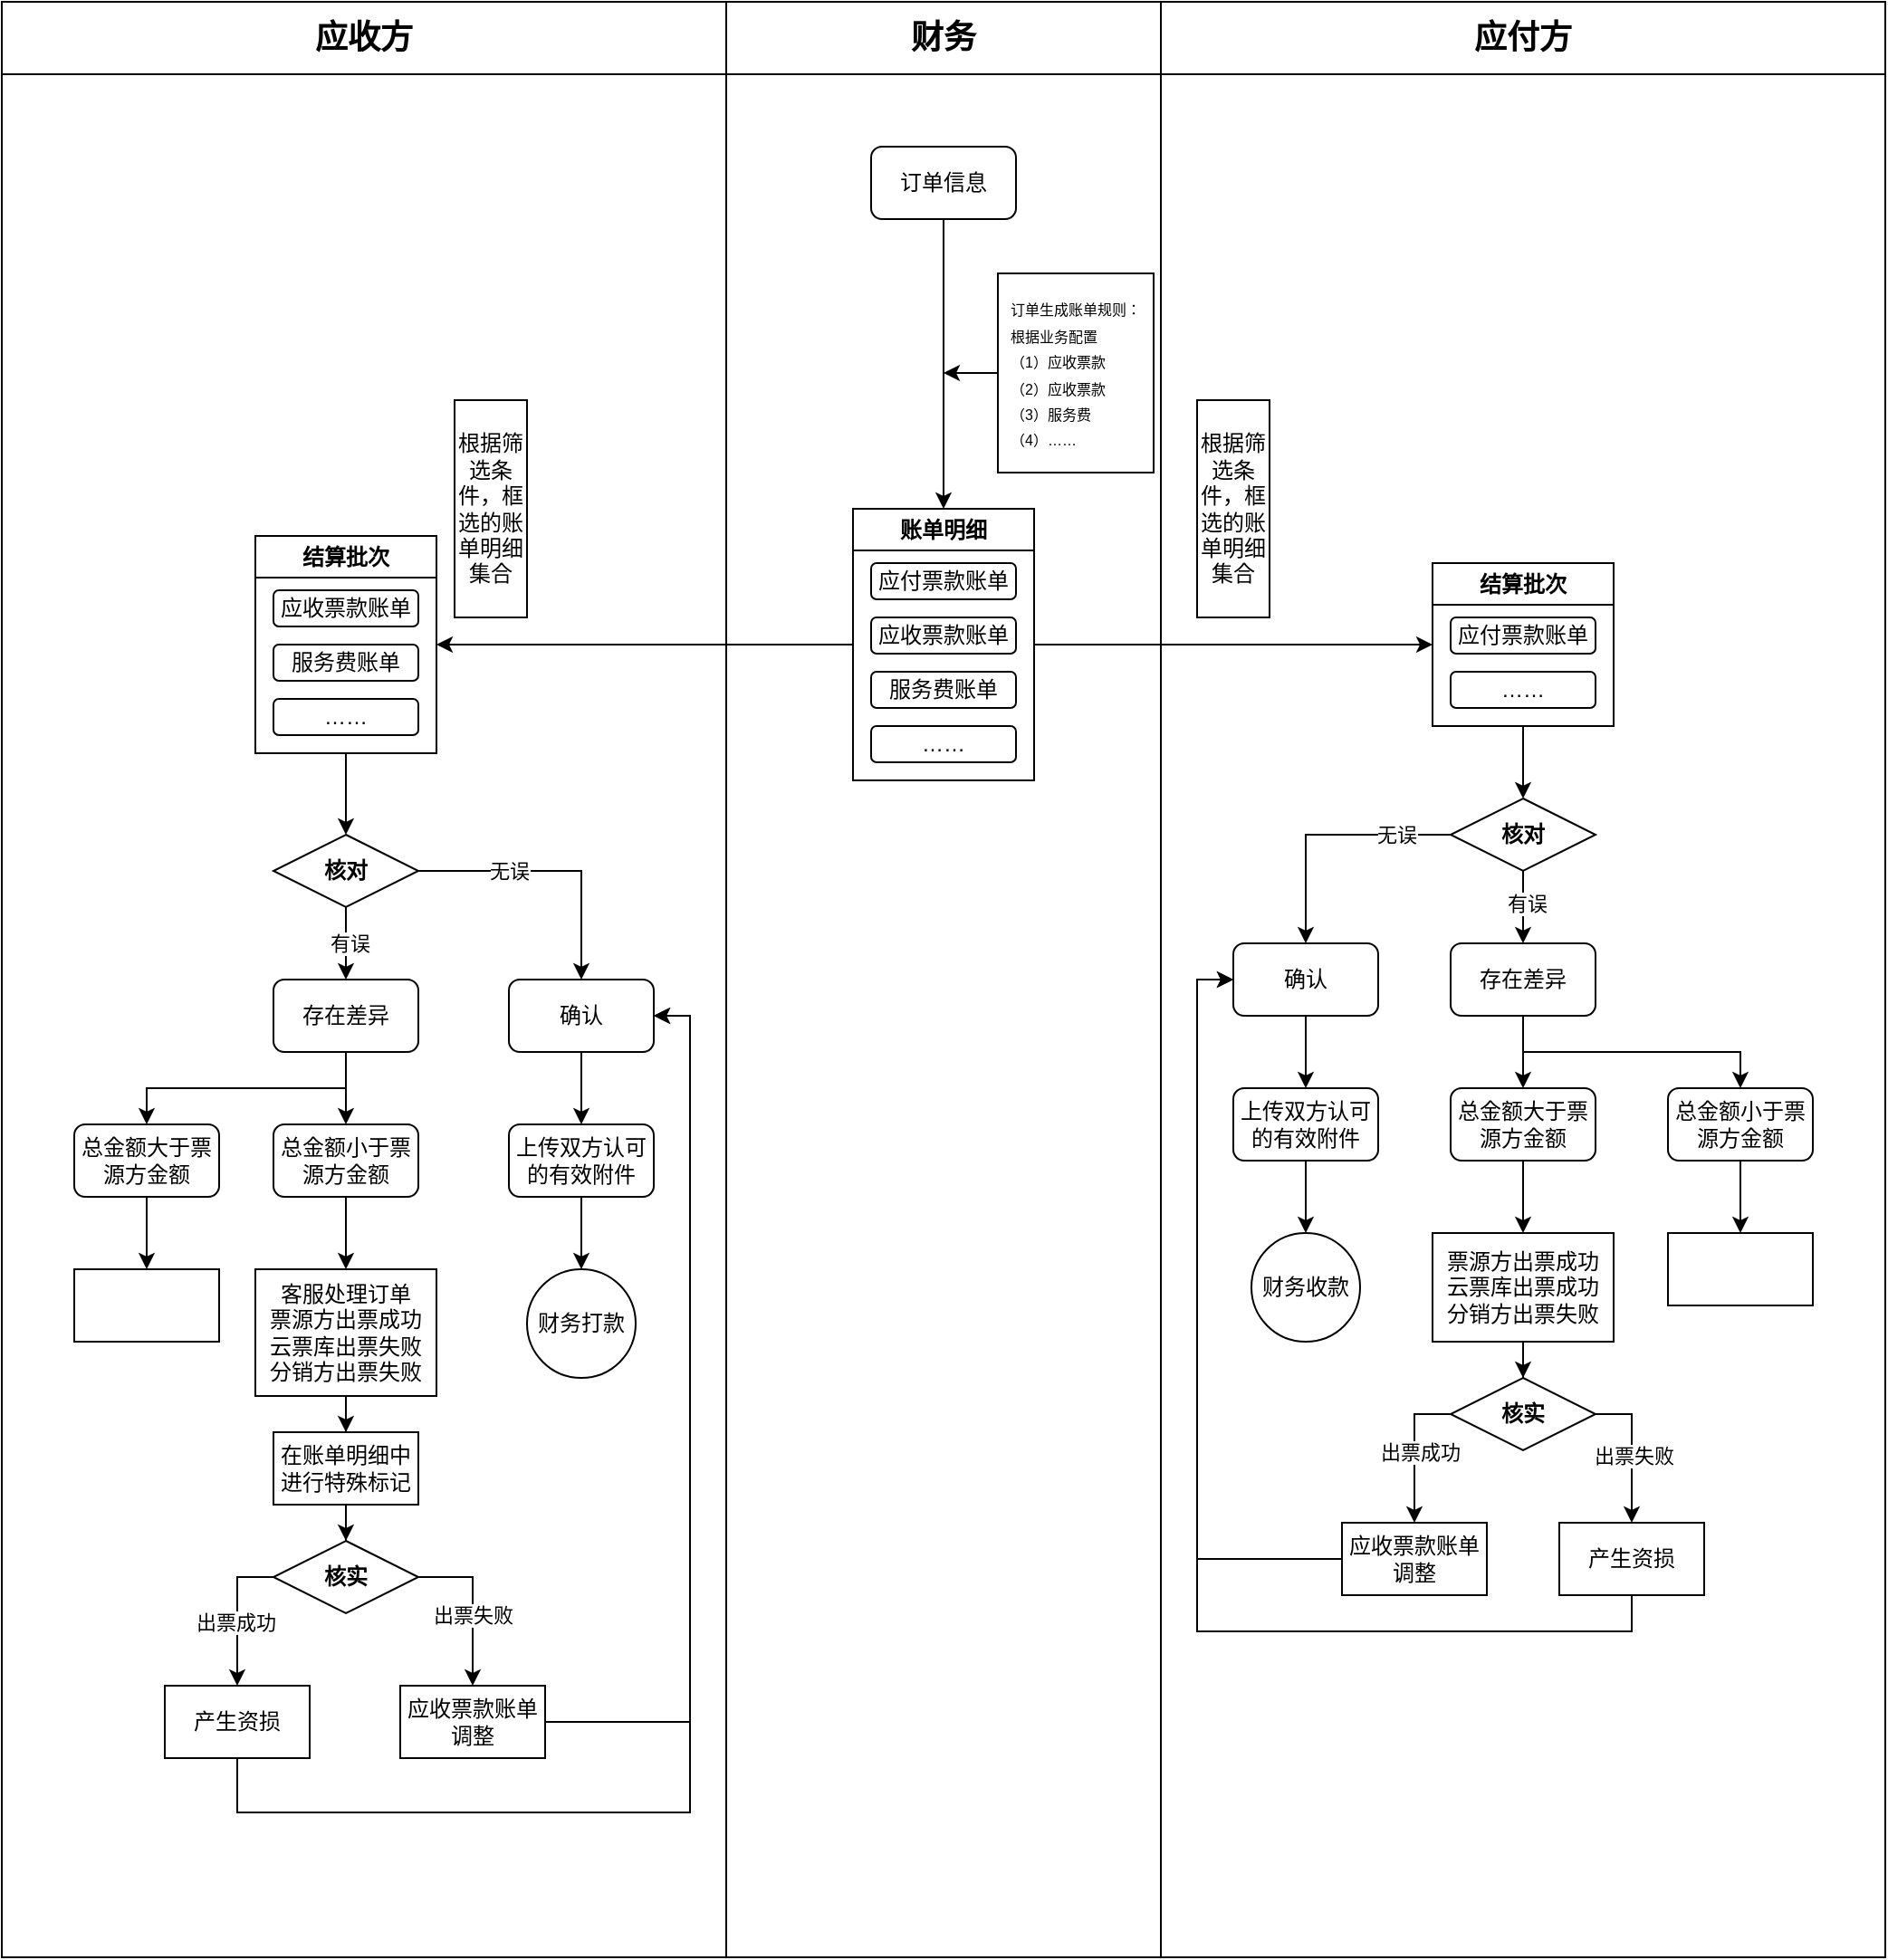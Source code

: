 <mxfile version="26.2.10">
  <diagram name="第 1 页" id="nH9Qb6eL47Q7_xetTgdc">
    <mxGraphModel dx="2247" dy="1929" grid="1" gridSize="10" guides="1" tooltips="1" connect="1" arrows="1" fold="1" page="1" pageScale="1" pageWidth="827" pageHeight="1169" math="0" shadow="0">
      <root>
        <mxCell id="0" />
        <mxCell id="1" parent="0" />
        <mxCell id="wiICf1U_tyPMDzb99P_6-5" value="&lt;font style=&quot;font-size: 18px;&quot;&gt;应收方&lt;/font&gt;" style="swimlane;whiteSpace=wrap;html=1;startSize=40;" parent="1" vertex="1">
          <mxGeometry x="-120" y="-40" width="400" height="1080" as="geometry" />
        </mxCell>
        <mxCell id="-P7vnS4vUtswm3thDRi9-10" value="" style="edgeStyle=orthogonalEdgeStyle;rounded=0;orthogonalLoop=1;jettySize=auto;html=1;" parent="wiICf1U_tyPMDzb99P_6-5" source="wiICf1U_tyPMDzb99P_6-38" target="-P7vnS4vUtswm3thDRi9-9" edge="1">
          <mxGeometry relative="1" as="geometry" />
        </mxCell>
        <mxCell id="wiICf1U_tyPMDzb99P_6-38" value="结算批次" style="swimlane;whiteSpace=wrap;html=1;" parent="wiICf1U_tyPMDzb99P_6-5" vertex="1">
          <mxGeometry x="140" y="295" width="100" height="120" as="geometry">
            <mxRectangle x="140" y="295" width="100" height="30" as="alternateBounds" />
          </mxGeometry>
        </mxCell>
        <mxCell id="wiICf1U_tyPMDzb99P_6-39" value="服务费账单" style="rounded=1;whiteSpace=wrap;html=1;" parent="wiICf1U_tyPMDzb99P_6-38" vertex="1">
          <mxGeometry x="10" y="60" width="80" height="20" as="geometry" />
        </mxCell>
        <mxCell id="wiICf1U_tyPMDzb99P_6-40" value="应收票款账单" style="rounded=1;whiteSpace=wrap;html=1;" parent="wiICf1U_tyPMDzb99P_6-38" vertex="1">
          <mxGeometry x="10" y="30" width="80" height="20" as="geometry" />
        </mxCell>
        <mxCell id="wiICf1U_tyPMDzb99P_6-41" value="……" style="rounded=1;whiteSpace=wrap;html=1;" parent="wiICf1U_tyPMDzb99P_6-38" vertex="1">
          <mxGeometry x="10" y="90" width="80" height="20" as="geometry" />
        </mxCell>
        <mxCell id="-P7vnS4vUtswm3thDRi9-8" value="根据筛选条件，框选的账单明细集合" style="rounded=0;whiteSpace=wrap;html=1;" parent="wiICf1U_tyPMDzb99P_6-5" vertex="1">
          <mxGeometry x="250" y="220" width="40" height="120" as="geometry" />
        </mxCell>
        <mxCell id="-P7vnS4vUtswm3thDRi9-17" style="edgeStyle=orthogonalEdgeStyle;rounded=0;orthogonalLoop=1;jettySize=auto;html=1;" parent="wiICf1U_tyPMDzb99P_6-5" source="-P7vnS4vUtswm3thDRi9-9" target="-P7vnS4vUtswm3thDRi9-14" edge="1">
          <mxGeometry relative="1" as="geometry" />
        </mxCell>
        <mxCell id="-P7vnS4vUtswm3thDRi9-18" value="有误" style="edgeLabel;html=1;align=center;verticalAlign=middle;resizable=0;points=[];" parent="-P7vnS4vUtswm3thDRi9-17" vertex="1" connectable="0">
          <mxGeometry x="-0.007" y="2" relative="1" as="geometry">
            <mxPoint as="offset" />
          </mxGeometry>
        </mxCell>
        <mxCell id="-P7vnS4vUtswm3thDRi9-20" style="edgeStyle=orthogonalEdgeStyle;rounded=0;orthogonalLoop=1;jettySize=auto;html=1;entryX=0.5;entryY=0;entryDx=0;entryDy=0;" parent="wiICf1U_tyPMDzb99P_6-5" source="-P7vnS4vUtswm3thDRi9-9" target="-P7vnS4vUtswm3thDRi9-19" edge="1">
          <mxGeometry relative="1" as="geometry" />
        </mxCell>
        <mxCell id="-P7vnS4vUtswm3thDRi9-21" value="无误" style="edgeLabel;html=1;align=center;verticalAlign=middle;resizable=0;points=[];" parent="-P7vnS4vUtswm3thDRi9-20" vertex="1" connectable="0">
          <mxGeometry x="0.016" relative="1" as="geometry">
            <mxPoint x="-26" as="offset" />
          </mxGeometry>
        </mxCell>
        <mxCell id="-P7vnS4vUtswm3thDRi9-9" value="核对" style="rhombus;whiteSpace=wrap;html=1;fontStyle=1;startSize=23;" parent="wiICf1U_tyPMDzb99P_6-5" vertex="1">
          <mxGeometry x="150" y="460" width="80" height="40" as="geometry" />
        </mxCell>
        <mxCell id="-P7vnS4vUtswm3thDRi9-16" style="edgeStyle=orthogonalEdgeStyle;rounded=0;orthogonalLoop=1;jettySize=auto;html=1;entryX=0.5;entryY=0;entryDx=0;entryDy=0;" parent="wiICf1U_tyPMDzb99P_6-5" source="-P7vnS4vUtswm3thDRi9-14" target="-P7vnS4vUtswm3thDRi9-15" edge="1">
          <mxGeometry relative="1" as="geometry" />
        </mxCell>
        <mxCell id="-P7vnS4vUtswm3thDRi9-41" style="edgeStyle=orthogonalEdgeStyle;rounded=0;orthogonalLoop=1;jettySize=auto;html=1;exitX=0.5;exitY=1;exitDx=0;exitDy=0;" parent="wiICf1U_tyPMDzb99P_6-5" source="-P7vnS4vUtswm3thDRi9-14" target="-P7vnS4vUtswm3thDRi9-32" edge="1">
          <mxGeometry relative="1" as="geometry" />
        </mxCell>
        <mxCell id="-P7vnS4vUtswm3thDRi9-14" value="存在差异" style="rounded=1;whiteSpace=wrap;html=1;" parent="wiICf1U_tyPMDzb99P_6-5" vertex="1">
          <mxGeometry x="150" y="540" width="80" height="40" as="geometry" />
        </mxCell>
        <mxCell id="-P7vnS4vUtswm3thDRi9-26" value="" style="edgeStyle=orthogonalEdgeStyle;rounded=0;orthogonalLoop=1;jettySize=auto;html=1;entryX=0.5;entryY=0;entryDx=0;entryDy=0;" parent="wiICf1U_tyPMDzb99P_6-5" source="-P7vnS4vUtswm3thDRi9-15" target="-P7vnS4vUtswm3thDRi9-31" edge="1">
          <mxGeometry relative="1" as="geometry">
            <mxPoint x="120.029" y="700" as="targetPoint" />
          </mxGeometry>
        </mxCell>
        <mxCell id="-P7vnS4vUtswm3thDRi9-15" value="总金额小于票源方金额" style="rounded=1;whiteSpace=wrap;html=1;" parent="wiICf1U_tyPMDzb99P_6-5" vertex="1">
          <mxGeometry x="150" y="620" width="80" height="40" as="geometry" />
        </mxCell>
        <mxCell id="-P7vnS4vUtswm3thDRi9-24" style="edgeStyle=orthogonalEdgeStyle;rounded=0;orthogonalLoop=1;jettySize=auto;html=1;" parent="wiICf1U_tyPMDzb99P_6-5" source="-P7vnS4vUtswm3thDRi9-19" target="-P7vnS4vUtswm3thDRi9-23" edge="1">
          <mxGeometry relative="1" as="geometry" />
        </mxCell>
        <mxCell id="-P7vnS4vUtswm3thDRi9-19" value="确认" style="rounded=1;whiteSpace=wrap;html=1;" parent="wiICf1U_tyPMDzb99P_6-5" vertex="1">
          <mxGeometry x="280" y="540" width="80" height="40" as="geometry" />
        </mxCell>
        <mxCell id="-P7vnS4vUtswm3thDRi9-43" value="" style="edgeStyle=orthogonalEdgeStyle;rounded=0;orthogonalLoop=1;jettySize=auto;html=1;" parent="wiICf1U_tyPMDzb99P_6-5" source="-P7vnS4vUtswm3thDRi9-23" target="-P7vnS4vUtswm3thDRi9-78" edge="1">
          <mxGeometry relative="1" as="geometry">
            <mxPoint x="320" y="700" as="targetPoint" />
          </mxGeometry>
        </mxCell>
        <mxCell id="-P7vnS4vUtswm3thDRi9-23" value="上传双方认可的有效附件" style="rounded=1;whiteSpace=wrap;html=1;" parent="wiICf1U_tyPMDzb99P_6-5" vertex="1">
          <mxGeometry x="280" y="620" width="80" height="40" as="geometry" />
        </mxCell>
        <mxCell id="-P7vnS4vUtswm3thDRi9-36" value="" style="edgeStyle=orthogonalEdgeStyle;rounded=0;orthogonalLoop=1;jettySize=auto;html=1;" parent="wiICf1U_tyPMDzb99P_6-5" source="-P7vnS4vUtswm3thDRi9-31" target="-P7vnS4vUtswm3thDRi9-35" edge="1">
          <mxGeometry relative="1" as="geometry" />
        </mxCell>
        <mxCell id="-P7vnS4vUtswm3thDRi9-31" value="客服处理订单&lt;div&gt;票源方出票成功&lt;/div&gt;&lt;div&gt;云票库出票失败&lt;/div&gt;&lt;div&gt;分销方出票失败&lt;/div&gt;" style="rounded=0;whiteSpace=wrap;html=1;" parent="wiICf1U_tyPMDzb99P_6-5" vertex="1">
          <mxGeometry x="140" y="700" width="100" height="70" as="geometry" />
        </mxCell>
        <mxCell id="-P7vnS4vUtswm3thDRi9-35" value="在账单明细中进行特殊标记" style="whiteSpace=wrap;html=1;rounded=0;" parent="wiICf1U_tyPMDzb99P_6-5" vertex="1">
          <mxGeometry x="150" y="790" width="80" height="40" as="geometry" />
        </mxCell>
        <mxCell id="-P7vnS4vUtswm3thDRi9-40" style="edgeStyle=orthogonalEdgeStyle;rounded=0;orthogonalLoop=1;jettySize=auto;html=1;" parent="wiICf1U_tyPMDzb99P_6-5" source="-P7vnS4vUtswm3thDRi9-35" target="VvCaLOqVxByY7A7o61GJ-1" edge="1">
          <mxGeometry relative="1" as="geometry">
            <mxPoint x="190" y="850" as="targetPoint" />
          </mxGeometry>
        </mxCell>
        <mxCell id="-P7vnS4vUtswm3thDRi9-82" style="edgeStyle=orthogonalEdgeStyle;rounded=0;orthogonalLoop=1;jettySize=auto;html=1;" parent="wiICf1U_tyPMDzb99P_6-5" source="-P7vnS4vUtswm3thDRi9-32" target="-P7vnS4vUtswm3thDRi9-81" edge="1">
          <mxGeometry relative="1" as="geometry" />
        </mxCell>
        <mxCell id="-P7vnS4vUtswm3thDRi9-32" value="总金额大于票源方金额" style="rounded=1;whiteSpace=wrap;html=1;" parent="wiICf1U_tyPMDzb99P_6-5" vertex="1">
          <mxGeometry x="40" y="620" width="80" height="40" as="geometry" />
        </mxCell>
        <mxCell id="-P7vnS4vUtswm3thDRi9-78" value="财务打款" style="ellipse;whiteSpace=wrap;html=1;aspect=fixed;" parent="wiICf1U_tyPMDzb99P_6-5" vertex="1">
          <mxGeometry x="290" y="700" width="60" height="60" as="geometry" />
        </mxCell>
        <mxCell id="-P7vnS4vUtswm3thDRi9-81" value="" style="rounded=0;whiteSpace=wrap;html=1;" parent="wiICf1U_tyPMDzb99P_6-5" vertex="1">
          <mxGeometry x="40" y="700" width="80" height="40" as="geometry" />
        </mxCell>
        <mxCell id="VvCaLOqVxByY7A7o61GJ-4" style="edgeStyle=orthogonalEdgeStyle;rounded=0;orthogonalLoop=1;jettySize=auto;html=1;exitX=0;exitY=0.5;exitDx=0;exitDy=0;" edge="1" parent="wiICf1U_tyPMDzb99P_6-5" source="VvCaLOqVxByY7A7o61GJ-1" target="VvCaLOqVxByY7A7o61GJ-2">
          <mxGeometry relative="1" as="geometry" />
        </mxCell>
        <mxCell id="VvCaLOqVxByY7A7o61GJ-6" value="出票成功" style="edgeLabel;html=1;align=center;verticalAlign=middle;resizable=0;points=[];" vertex="1" connectable="0" parent="VvCaLOqVxByY7A7o61GJ-4">
          <mxGeometry x="0.125" y="-1" relative="1" as="geometry">
            <mxPoint as="offset" />
          </mxGeometry>
        </mxCell>
        <mxCell id="VvCaLOqVxByY7A7o61GJ-5" style="edgeStyle=orthogonalEdgeStyle;rounded=0;orthogonalLoop=1;jettySize=auto;html=1;exitX=1;exitY=0.5;exitDx=0;exitDy=0;" edge="1" parent="wiICf1U_tyPMDzb99P_6-5" source="VvCaLOqVxByY7A7o61GJ-1" target="VvCaLOqVxByY7A7o61GJ-3">
          <mxGeometry relative="1" as="geometry" />
        </mxCell>
        <mxCell id="VvCaLOqVxByY7A7o61GJ-7" value="出票失败" style="edgeLabel;html=1;align=center;verticalAlign=middle;resizable=0;points=[];" vertex="1" connectable="0" parent="VvCaLOqVxByY7A7o61GJ-5">
          <mxGeometry x="0.133" relative="1" as="geometry">
            <mxPoint as="offset" />
          </mxGeometry>
        </mxCell>
        <mxCell id="VvCaLOqVxByY7A7o61GJ-1" value="核实" style="rhombus;whiteSpace=wrap;html=1;fontStyle=1;startSize=23;" vertex="1" parent="wiICf1U_tyPMDzb99P_6-5">
          <mxGeometry x="150" y="850" width="80" height="40" as="geometry" />
        </mxCell>
        <mxCell id="VvCaLOqVxByY7A7o61GJ-8" style="edgeStyle=orthogonalEdgeStyle;rounded=0;orthogonalLoop=1;jettySize=auto;html=1;entryX=1;entryY=0.5;entryDx=0;entryDy=0;" edge="1" parent="wiICf1U_tyPMDzb99P_6-5" source="VvCaLOqVxByY7A7o61GJ-2" target="-P7vnS4vUtswm3thDRi9-19">
          <mxGeometry relative="1" as="geometry">
            <Array as="points">
              <mxPoint x="130" y="1000" />
              <mxPoint x="380" y="1000" />
              <mxPoint x="380" y="560" />
            </Array>
          </mxGeometry>
        </mxCell>
        <mxCell id="VvCaLOqVxByY7A7o61GJ-2" value="产生资损" style="rounded=0;whiteSpace=wrap;html=1;" vertex="1" parent="wiICf1U_tyPMDzb99P_6-5">
          <mxGeometry x="90" y="930" width="80" height="40" as="geometry" />
        </mxCell>
        <mxCell id="VvCaLOqVxByY7A7o61GJ-9" style="edgeStyle=orthogonalEdgeStyle;rounded=0;orthogonalLoop=1;jettySize=auto;html=1;" edge="1" parent="wiICf1U_tyPMDzb99P_6-5" source="VvCaLOqVxByY7A7o61GJ-3" target="-P7vnS4vUtswm3thDRi9-19">
          <mxGeometry relative="1" as="geometry">
            <Array as="points">
              <mxPoint x="380" y="950" />
              <mxPoint x="380" y="560" />
            </Array>
          </mxGeometry>
        </mxCell>
        <mxCell id="VvCaLOqVxByY7A7o61GJ-3" value="应收票款账单调整" style="rounded=0;whiteSpace=wrap;html=1;" vertex="1" parent="wiICf1U_tyPMDzb99P_6-5">
          <mxGeometry x="220" y="930" width="80" height="40" as="geometry" />
        </mxCell>
        <mxCell id="wiICf1U_tyPMDzb99P_6-6" value="&lt;font style=&quot;font-size: 18px;&quot;&gt;财务&lt;/font&gt;" style="swimlane;whiteSpace=wrap;html=1;startSize=40;" parent="1" vertex="1">
          <mxGeometry x="280" y="-40" width="240" height="1080" as="geometry" />
        </mxCell>
        <mxCell id="wiICf1U_tyPMDzb99P_6-10" value="" style="edgeStyle=orthogonalEdgeStyle;rounded=0;orthogonalLoop=1;jettySize=auto;html=1;" parent="wiICf1U_tyPMDzb99P_6-6" source="wiICf1U_tyPMDzb99P_6-8" target="wiICf1U_tyPMDzb99P_6-47" edge="1">
          <mxGeometry relative="1" as="geometry">
            <mxPoint x="120" y="200" as="targetPoint" />
          </mxGeometry>
        </mxCell>
        <mxCell id="wiICf1U_tyPMDzb99P_6-8" value="订单信息" style="rounded=1;whiteSpace=wrap;html=1;" parent="wiICf1U_tyPMDzb99P_6-6" vertex="1">
          <mxGeometry x="80" y="80" width="80" height="40" as="geometry" />
        </mxCell>
        <mxCell id="wiICf1U_tyPMDzb99P_6-57" style="edgeStyle=orthogonalEdgeStyle;rounded=0;orthogonalLoop=1;jettySize=auto;html=1;" parent="wiICf1U_tyPMDzb99P_6-6" source="wiICf1U_tyPMDzb99P_6-22" edge="1">
          <mxGeometry relative="1" as="geometry">
            <mxPoint x="120" y="205.0" as="targetPoint" />
          </mxGeometry>
        </mxCell>
        <mxCell id="wiICf1U_tyPMDzb99P_6-22" value="&lt;font style=&quot;font-size: 8px;&quot;&gt;订单生成账单规则：&lt;/font&gt;&lt;div style=&quot;text-align: left;&quot;&gt;&lt;font style=&quot;font-size: 8px;&quot;&gt;根据业务配置&lt;/font&gt;&lt;/div&gt;&lt;div style=&quot;text-align: left;&quot;&gt;&lt;span style=&quot;font-size: 8px;&quot;&gt;（1）应收票款&lt;/span&gt;&lt;/div&gt;&lt;div style=&quot;text-align: left;&quot;&gt;&lt;span style=&quot;font-size: 8px;&quot;&gt;（2）应收票款&lt;/span&gt;&lt;/div&gt;&lt;div style=&quot;text-align: left;&quot;&gt;&lt;span style=&quot;font-size: 8px;&quot;&gt;（3）服务费&lt;/span&gt;&lt;/div&gt;&lt;div style=&quot;text-align: left;&quot;&gt;&lt;span style=&quot;font-size: 8px;&quot;&gt;（4）……&lt;/span&gt;&lt;/div&gt;" style="rounded=0;whiteSpace=wrap;html=1;" parent="wiICf1U_tyPMDzb99P_6-6" vertex="1">
          <mxGeometry x="150" y="150" width="86" height="110" as="geometry" />
        </mxCell>
        <mxCell id="wiICf1U_tyPMDzb99P_6-47" value="账单明细" style="swimlane;whiteSpace=wrap;html=1;" parent="wiICf1U_tyPMDzb99P_6-6" vertex="1">
          <mxGeometry x="70" y="280" width="100" height="150" as="geometry">
            <mxRectangle x="50" y="200" width="100" height="30" as="alternateBounds" />
          </mxGeometry>
        </mxCell>
        <mxCell id="wiICf1U_tyPMDzb99P_6-48" value="应收票款账单" style="rounded=1;whiteSpace=wrap;html=1;" parent="wiICf1U_tyPMDzb99P_6-47" vertex="1">
          <mxGeometry x="10" y="60" width="80" height="20" as="geometry" />
        </mxCell>
        <mxCell id="wiICf1U_tyPMDzb99P_6-49" value="应付票款账单" style="rounded=1;whiteSpace=wrap;html=1;" parent="wiICf1U_tyPMDzb99P_6-47" vertex="1">
          <mxGeometry x="10" y="30" width="80" height="20" as="geometry" />
        </mxCell>
        <mxCell id="wiICf1U_tyPMDzb99P_6-50" value="服务费账单" style="rounded=1;whiteSpace=wrap;html=1;" parent="wiICf1U_tyPMDzb99P_6-47" vertex="1">
          <mxGeometry x="10" y="90" width="80" height="20" as="geometry" />
        </mxCell>
        <mxCell id="wiICf1U_tyPMDzb99P_6-52" value="……" style="rounded=1;whiteSpace=wrap;html=1;" parent="wiICf1U_tyPMDzb99P_6-47" vertex="1">
          <mxGeometry x="10" y="120" width="80" height="20" as="geometry" />
        </mxCell>
        <mxCell id="wiICf1U_tyPMDzb99P_6-7" value="&lt;font style=&quot;font-size: 18px;&quot;&gt;应付方&lt;/font&gt;" style="swimlane;whiteSpace=wrap;html=1;startSize=40;" parent="1" vertex="1">
          <mxGeometry x="520" y="-40" width="400" height="1080" as="geometry" />
        </mxCell>
        <mxCell id="-P7vnS4vUtswm3thDRi9-13" value="" style="edgeStyle=orthogonalEdgeStyle;rounded=0;orthogonalLoop=1;jettySize=auto;html=1;" parent="wiICf1U_tyPMDzb99P_6-7" source="wiICf1U_tyPMDzb99P_6-37" target="-P7vnS4vUtswm3thDRi9-12" edge="1">
          <mxGeometry relative="1" as="geometry" />
        </mxCell>
        <mxCell id="wiICf1U_tyPMDzb99P_6-37" value="结算批次" style="swimlane;whiteSpace=wrap;html=1;" parent="wiICf1U_tyPMDzb99P_6-7" vertex="1">
          <mxGeometry x="150" y="310" width="100" height="90" as="geometry">
            <mxRectangle x="90" y="200" width="100" height="30" as="alternateBounds" />
          </mxGeometry>
        </mxCell>
        <mxCell id="wiICf1U_tyPMDzb99P_6-30" value="……" style="rounded=1;whiteSpace=wrap;html=1;" parent="wiICf1U_tyPMDzb99P_6-37" vertex="1">
          <mxGeometry x="10" y="60" width="80" height="20" as="geometry" />
        </mxCell>
        <mxCell id="wiICf1U_tyPMDzb99P_6-27" value="应付票款账单" style="rounded=1;whiteSpace=wrap;html=1;" parent="wiICf1U_tyPMDzb99P_6-37" vertex="1">
          <mxGeometry x="10" y="30" width="80" height="20" as="geometry" />
        </mxCell>
        <mxCell id="-P7vnS4vUtswm3thDRi9-7" value="根据筛选条件，框选的账单明细集合" style="rounded=0;whiteSpace=wrap;html=1;" parent="wiICf1U_tyPMDzb99P_6-7" vertex="1">
          <mxGeometry x="20" y="220" width="40" height="120" as="geometry" />
        </mxCell>
        <mxCell id="-P7vnS4vUtswm3thDRi9-45" style="edgeStyle=orthogonalEdgeStyle;rounded=0;orthogonalLoop=1;jettySize=auto;html=1;" parent="wiICf1U_tyPMDzb99P_6-7" source="-P7vnS4vUtswm3thDRi9-12" target="-P7vnS4vUtswm3thDRi9-44" edge="1">
          <mxGeometry relative="1" as="geometry" />
        </mxCell>
        <mxCell id="-P7vnS4vUtswm3thDRi9-46" value="有误" style="edgeLabel;html=1;align=center;verticalAlign=middle;resizable=0;points=[];" parent="-P7vnS4vUtswm3thDRi9-45" vertex="1" connectable="0">
          <mxGeometry x="-0.133" y="2" relative="1" as="geometry">
            <mxPoint as="offset" />
          </mxGeometry>
        </mxCell>
        <mxCell id="-P7vnS4vUtswm3thDRi9-49" style="edgeStyle=orthogonalEdgeStyle;rounded=0;orthogonalLoop=1;jettySize=auto;html=1;" parent="wiICf1U_tyPMDzb99P_6-7" source="-P7vnS4vUtswm3thDRi9-12" target="-P7vnS4vUtswm3thDRi9-48" edge="1">
          <mxGeometry relative="1" as="geometry" />
        </mxCell>
        <mxCell id="-P7vnS4vUtswm3thDRi9-50" value="无误" style="edgeLabel;html=1;align=center;verticalAlign=middle;resizable=0;points=[];" parent="-P7vnS4vUtswm3thDRi9-49" vertex="1" connectable="0">
          <mxGeometry x="-0.571" relative="1" as="geometry">
            <mxPoint as="offset" />
          </mxGeometry>
        </mxCell>
        <mxCell id="-P7vnS4vUtswm3thDRi9-12" value="核对" style="rhombus;whiteSpace=wrap;html=1;fontStyle=1;startSize=23;" parent="wiICf1U_tyPMDzb99P_6-7" vertex="1">
          <mxGeometry x="160" y="440" width="80" height="40" as="geometry" />
        </mxCell>
        <mxCell id="-P7vnS4vUtswm3thDRi9-52" style="edgeStyle=orthogonalEdgeStyle;rounded=0;orthogonalLoop=1;jettySize=auto;html=1;entryX=0.5;entryY=0;entryDx=0;entryDy=0;" parent="wiICf1U_tyPMDzb99P_6-7" source="-P7vnS4vUtswm3thDRi9-44" target="-P7vnS4vUtswm3thDRi9-47" edge="1">
          <mxGeometry relative="1" as="geometry" />
        </mxCell>
        <mxCell id="-P7vnS4vUtswm3thDRi9-53" style="edgeStyle=orthogonalEdgeStyle;rounded=0;orthogonalLoop=1;jettySize=auto;html=1;" parent="wiICf1U_tyPMDzb99P_6-7" source="-P7vnS4vUtswm3thDRi9-44" target="-P7vnS4vUtswm3thDRi9-51" edge="1">
          <mxGeometry relative="1" as="geometry">
            <Array as="points">
              <mxPoint x="200" y="580" />
              <mxPoint x="320" y="580" />
            </Array>
          </mxGeometry>
        </mxCell>
        <mxCell id="-P7vnS4vUtswm3thDRi9-44" value="存在差异" style="rounded=1;whiteSpace=wrap;html=1;" parent="wiICf1U_tyPMDzb99P_6-7" vertex="1">
          <mxGeometry x="160" y="520" width="80" height="40" as="geometry" />
        </mxCell>
        <mxCell id="-P7vnS4vUtswm3thDRi9-75" style="edgeStyle=orthogonalEdgeStyle;rounded=0;orthogonalLoop=1;jettySize=auto;html=1;" parent="wiICf1U_tyPMDzb99P_6-7" source="-P7vnS4vUtswm3thDRi9-48" target="-P7vnS4vUtswm3thDRi9-74" edge="1">
          <mxGeometry relative="1" as="geometry" />
        </mxCell>
        <mxCell id="-P7vnS4vUtswm3thDRi9-48" value="确认" style="rounded=1;whiteSpace=wrap;html=1;" parent="wiICf1U_tyPMDzb99P_6-7" vertex="1">
          <mxGeometry x="40" y="520" width="80" height="40" as="geometry" />
        </mxCell>
        <mxCell id="-P7vnS4vUtswm3thDRi9-59" style="edgeStyle=orthogonalEdgeStyle;rounded=0;orthogonalLoop=1;jettySize=auto;html=1;" parent="wiICf1U_tyPMDzb99P_6-7" source="-P7vnS4vUtswm3thDRi9-47" target="-P7vnS4vUtswm3thDRi9-58" edge="1">
          <mxGeometry relative="1" as="geometry" />
        </mxCell>
        <mxCell id="-P7vnS4vUtswm3thDRi9-47" value="总金额大于票源方金额" style="rounded=1;whiteSpace=wrap;html=1;" parent="wiICf1U_tyPMDzb99P_6-7" vertex="1">
          <mxGeometry x="160" y="600" width="80" height="40" as="geometry" />
        </mxCell>
        <mxCell id="-P7vnS4vUtswm3thDRi9-61" style="edgeStyle=orthogonalEdgeStyle;rounded=0;orthogonalLoop=1;jettySize=auto;html=1;" parent="wiICf1U_tyPMDzb99P_6-7" source="-P7vnS4vUtswm3thDRi9-51" target="-P7vnS4vUtswm3thDRi9-60" edge="1">
          <mxGeometry relative="1" as="geometry" />
        </mxCell>
        <mxCell id="-P7vnS4vUtswm3thDRi9-51" value="总金额小于票源方金额" style="rounded=1;whiteSpace=wrap;html=1;" parent="wiICf1U_tyPMDzb99P_6-7" vertex="1">
          <mxGeometry x="280" y="600" width="80" height="40" as="geometry" />
        </mxCell>
        <mxCell id="-P7vnS4vUtswm3thDRi9-63" style="edgeStyle=orthogonalEdgeStyle;rounded=0;orthogonalLoop=1;jettySize=auto;html=1;" parent="wiICf1U_tyPMDzb99P_6-7" source="-P7vnS4vUtswm3thDRi9-58" target="-P7vnS4vUtswm3thDRi9-65" edge="1">
          <mxGeometry relative="1" as="geometry">
            <mxPoint x="200" y="760" as="targetPoint" />
          </mxGeometry>
        </mxCell>
        <mxCell id="-P7vnS4vUtswm3thDRi9-58" value="票源方出票成功&lt;div&gt;云票库出票成功&lt;/div&gt;&lt;div&gt;分销方出票失败&lt;/div&gt;" style="rounded=0;whiteSpace=wrap;html=1;" parent="wiICf1U_tyPMDzb99P_6-7" vertex="1">
          <mxGeometry x="150" y="680" width="100" height="60" as="geometry" />
        </mxCell>
        <mxCell id="-P7vnS4vUtswm3thDRi9-60" value="" style="rounded=0;whiteSpace=wrap;html=1;" parent="wiICf1U_tyPMDzb99P_6-7" vertex="1">
          <mxGeometry x="280" y="680" width="80" height="40" as="geometry" />
        </mxCell>
        <mxCell id="-P7vnS4vUtswm3thDRi9-67" style="edgeStyle=orthogonalEdgeStyle;rounded=0;orthogonalLoop=1;jettySize=auto;html=1;exitX=0;exitY=0.5;exitDx=0;exitDy=0;" parent="wiICf1U_tyPMDzb99P_6-7" source="-P7vnS4vUtswm3thDRi9-65" target="-P7vnS4vUtswm3thDRi9-66" edge="1">
          <mxGeometry relative="1" as="geometry" />
        </mxCell>
        <mxCell id="-P7vnS4vUtswm3thDRi9-68" value="出票成功" style="edgeLabel;html=1;align=center;verticalAlign=middle;resizable=0;points=[];" parent="-P7vnS4vUtswm3thDRi9-67" vertex="1" connectable="0">
          <mxGeometry x="0.022" y="3" relative="1" as="geometry">
            <mxPoint as="offset" />
          </mxGeometry>
        </mxCell>
        <mxCell id="-P7vnS4vUtswm3thDRi9-70" style="edgeStyle=orthogonalEdgeStyle;rounded=0;orthogonalLoop=1;jettySize=auto;html=1;entryX=0.5;entryY=0;entryDx=0;entryDy=0;exitX=1;exitY=0.5;exitDx=0;exitDy=0;" parent="wiICf1U_tyPMDzb99P_6-7" source="-P7vnS4vUtswm3thDRi9-65" target="-P7vnS4vUtswm3thDRi9-69" edge="1">
          <mxGeometry relative="1" as="geometry" />
        </mxCell>
        <mxCell id="-P7vnS4vUtswm3thDRi9-71" value="出票失败" style="edgeLabel;html=1;align=center;verticalAlign=middle;resizable=0;points=[];" parent="-P7vnS4vUtswm3thDRi9-70" vertex="1" connectable="0">
          <mxGeometry x="0.06" y="1" relative="1" as="geometry">
            <mxPoint as="offset" />
          </mxGeometry>
        </mxCell>
        <mxCell id="-P7vnS4vUtswm3thDRi9-65" value="核实" style="rhombus;whiteSpace=wrap;html=1;fontStyle=1;startSize=23;" parent="wiICf1U_tyPMDzb99P_6-7" vertex="1">
          <mxGeometry x="160" y="760" width="80" height="40" as="geometry" />
        </mxCell>
        <mxCell id="-P7vnS4vUtswm3thDRi9-72" style="edgeStyle=orthogonalEdgeStyle;rounded=0;orthogonalLoop=1;jettySize=auto;html=1;entryX=0;entryY=0.5;entryDx=0;entryDy=0;" parent="wiICf1U_tyPMDzb99P_6-7" source="-P7vnS4vUtswm3thDRi9-66" target="-P7vnS4vUtswm3thDRi9-48" edge="1">
          <mxGeometry relative="1" as="geometry">
            <Array as="points">
              <mxPoint x="20" y="860" />
              <mxPoint x="20" y="540" />
            </Array>
          </mxGeometry>
        </mxCell>
        <mxCell id="-P7vnS4vUtswm3thDRi9-66" value="应收票款账单调整" style="rounded=0;whiteSpace=wrap;html=1;" parent="wiICf1U_tyPMDzb99P_6-7" vertex="1">
          <mxGeometry x="100" y="840" width="80" height="40" as="geometry" />
        </mxCell>
        <mxCell id="-P7vnS4vUtswm3thDRi9-73" style="edgeStyle=orthogonalEdgeStyle;rounded=0;orthogonalLoop=1;jettySize=auto;html=1;" parent="wiICf1U_tyPMDzb99P_6-7" source="-P7vnS4vUtswm3thDRi9-69" target="-P7vnS4vUtswm3thDRi9-48" edge="1">
          <mxGeometry relative="1" as="geometry">
            <Array as="points">
              <mxPoint x="260" y="900" />
              <mxPoint x="20" y="900" />
              <mxPoint x="20" y="540" />
            </Array>
          </mxGeometry>
        </mxCell>
        <mxCell id="-P7vnS4vUtswm3thDRi9-69" value="产生资损" style="rounded=0;whiteSpace=wrap;html=1;" parent="wiICf1U_tyPMDzb99P_6-7" vertex="1">
          <mxGeometry x="220" y="840" width="80" height="40" as="geometry" />
        </mxCell>
        <mxCell id="-P7vnS4vUtswm3thDRi9-80" style="edgeStyle=orthogonalEdgeStyle;rounded=0;orthogonalLoop=1;jettySize=auto;html=1;" parent="wiICf1U_tyPMDzb99P_6-7" source="-P7vnS4vUtswm3thDRi9-74" target="-P7vnS4vUtswm3thDRi9-79" edge="1">
          <mxGeometry relative="1" as="geometry" />
        </mxCell>
        <mxCell id="-P7vnS4vUtswm3thDRi9-74" value="上传双方认可的有效附件" style="rounded=1;whiteSpace=wrap;html=1;" parent="wiICf1U_tyPMDzb99P_6-7" vertex="1">
          <mxGeometry x="40" y="600" width="80" height="40" as="geometry" />
        </mxCell>
        <mxCell id="-P7vnS4vUtswm3thDRi9-79" value="财务收款" style="ellipse;whiteSpace=wrap;html=1;aspect=fixed;" parent="wiICf1U_tyPMDzb99P_6-7" vertex="1">
          <mxGeometry x="50" y="680" width="60" height="60" as="geometry" />
        </mxCell>
        <mxCell id="wiICf1U_tyPMDzb99P_6-54" style="edgeStyle=orthogonalEdgeStyle;rounded=0;orthogonalLoop=1;jettySize=auto;html=1;entryX=0;entryY=0.5;entryDx=0;entryDy=0;" parent="1" source="wiICf1U_tyPMDzb99P_6-47" target="wiICf1U_tyPMDzb99P_6-37" edge="1">
          <mxGeometry relative="1" as="geometry" />
        </mxCell>
        <mxCell id="wiICf1U_tyPMDzb99P_6-55" style="edgeStyle=orthogonalEdgeStyle;rounded=0;orthogonalLoop=1;jettySize=auto;html=1;entryX=1;entryY=0.5;entryDx=0;entryDy=0;" parent="1" source="wiICf1U_tyPMDzb99P_6-47" target="wiICf1U_tyPMDzb99P_6-38" edge="1">
          <mxGeometry relative="1" as="geometry" />
        </mxCell>
      </root>
    </mxGraphModel>
  </diagram>
</mxfile>
